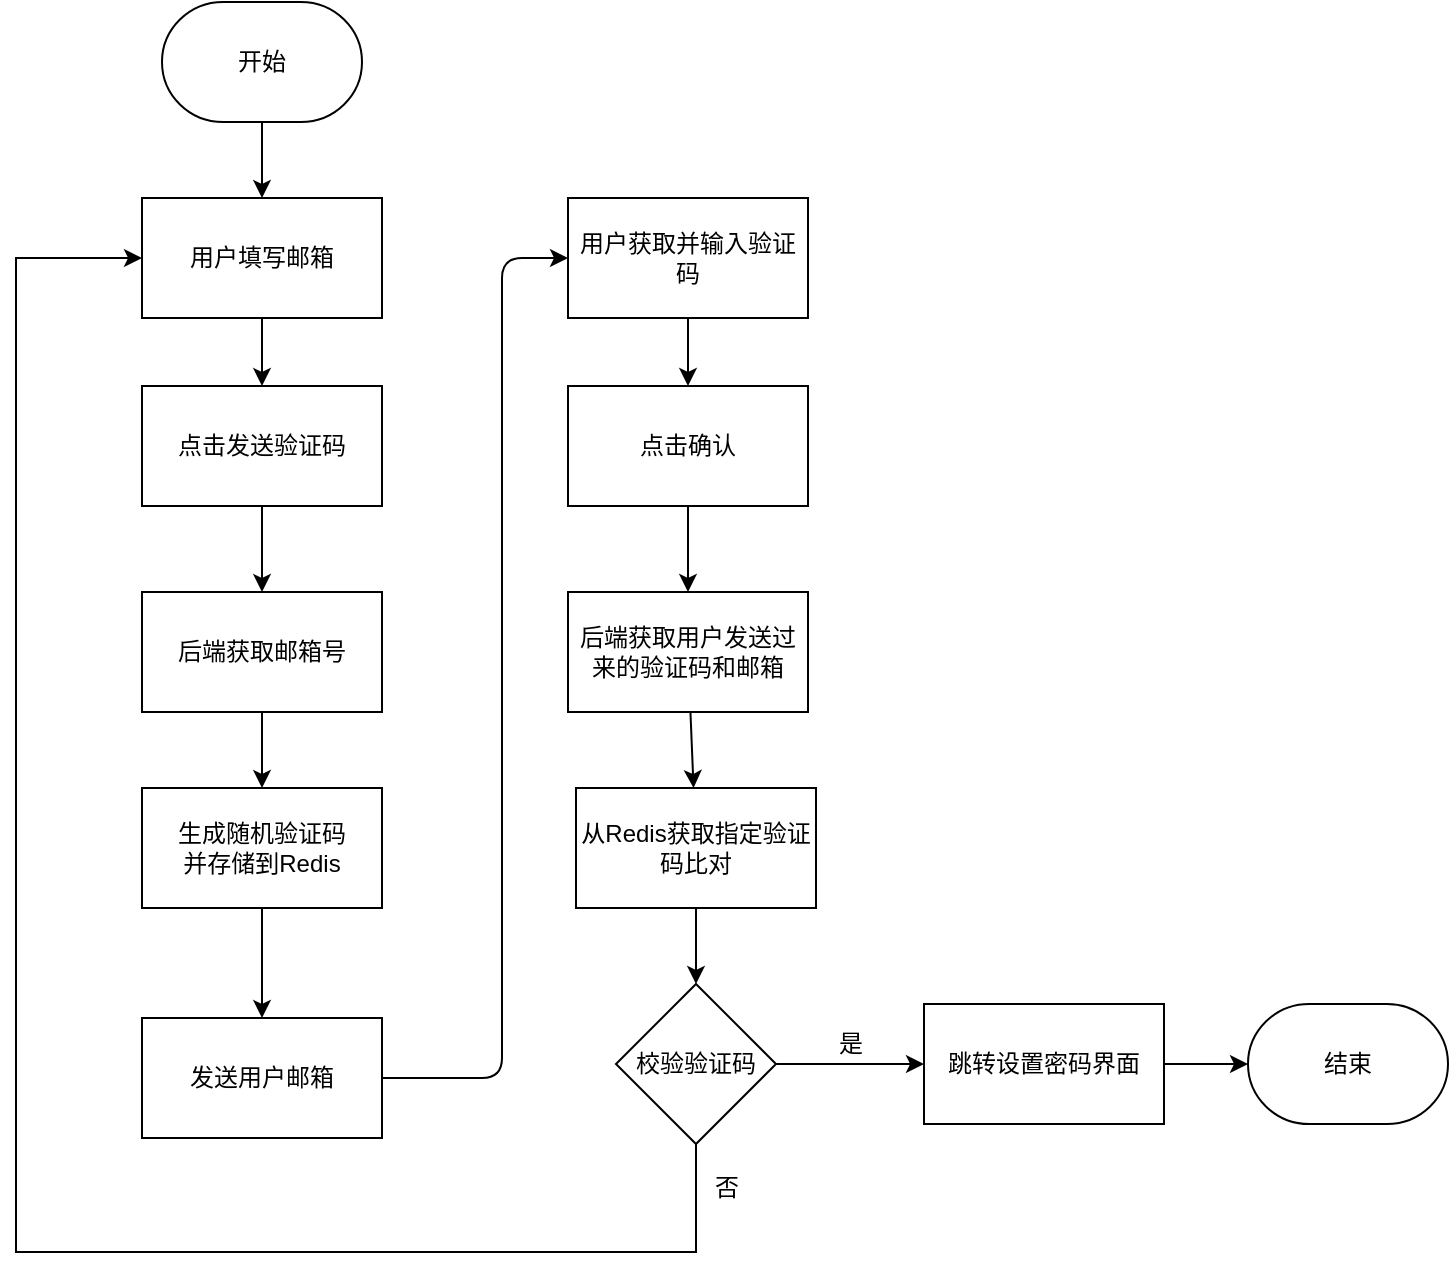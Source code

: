 <mxfile scale="20" border="20">
    <diagram id="CX3G9Xh7dB3GCvSDx5av" name="第 1 页">
        <mxGraphModel dx="532" dy="314" grid="0" gridSize="10" guides="1" tooltips="1" connect="1" arrows="1" fold="1" page="1" pageScale="1" pageWidth="1169" pageHeight="827" background="#ffffff" math="0" shadow="0">
            <root>
                <mxCell id="0"/>
                <mxCell id="1" parent="0"/>
                <mxCell id="280" value="" style="edgeStyle=none;html=1;strokeColor=#000000;strokeWidth=1;" parent="1" target="279" edge="1">
                    <mxGeometry relative="1" as="geometry">
                        <mxPoint x="146" y="247" as="sourcePoint"/>
                    </mxGeometry>
                </mxCell>
                <mxCell id="277" value="用户填写邮箱" style="rounded=0;whiteSpace=wrap;html=1;fillColor=#FFFFFF;strokeColor=#000000;fontColor=#000000;strokeWidth=1;" parent="1" vertex="1">
                    <mxGeometry x="86" y="187" width="120" height="60" as="geometry"/>
                </mxCell>
                <mxCell id="282" value="" style="edgeStyle=none;html=1;strokeColor=#000000;strokeWidth=1;" parent="1" source="279" target="281" edge="1">
                    <mxGeometry relative="1" as="geometry"/>
                </mxCell>
                <mxCell id="279" value="点击发送验证码" style="whiteSpace=wrap;html=1;rounded=0;fillColor=#FFFFFF;strokeColor=#000000;fontColor=#000000;strokeWidth=1;" parent="1" vertex="1">
                    <mxGeometry x="86" y="281" width="120" height="60" as="geometry"/>
                </mxCell>
                <mxCell id="285" value="" style="edgeStyle=none;html=1;strokeColor=#000000;strokeWidth=1;" parent="1" source="281" target="284" edge="1">
                    <mxGeometry relative="1" as="geometry"/>
                </mxCell>
                <mxCell id="281" value="后端获取邮箱号" style="whiteSpace=wrap;html=1;rounded=0;fillColor=#FFFFFF;strokeColor=#000000;fontColor=#000000;strokeWidth=1;" parent="1" vertex="1">
                    <mxGeometry x="86" y="384" width="120" height="60" as="geometry"/>
                </mxCell>
                <mxCell id="289" value="" style="edgeStyle=none;html=1;strokeColor=#000000;strokeWidth=1;" parent="1" source="284" target="288" edge="1">
                    <mxGeometry relative="1" as="geometry"/>
                </mxCell>
                <mxCell id="284" value="生成随机验证码&lt;br&gt;并存储到Redis" style="whiteSpace=wrap;html=1;rounded=0;fillColor=#FFFFFF;strokeColor=#000000;fontColor=#000000;strokeWidth=1;" parent="1" vertex="1">
                    <mxGeometry x="86" y="482" width="120" height="60" as="geometry"/>
                </mxCell>
                <mxCell id="292" value="" style="edgeStyle=none;html=1;strokeColor=#000000;strokeWidth=1;" parent="1" source="287" target="291" edge="1">
                    <mxGeometry relative="1" as="geometry"/>
                </mxCell>
                <mxCell id="287" value="用户获取并输入验证码" style="whiteSpace=wrap;html=1;rounded=0;fillColor=#FFFFFF;strokeColor=#000000;fontColor=#000000;strokeWidth=1;" parent="1" vertex="1">
                    <mxGeometry x="299" y="187" width="120" height="60" as="geometry"/>
                </mxCell>
                <mxCell id="290" style="edgeStyle=none;html=1;exitX=1;exitY=0.5;exitDx=0;exitDy=0;entryX=0;entryY=0.5;entryDx=0;entryDy=0;strokeColor=#000000;strokeWidth=1;" parent="1" source="288" target="287" edge="1">
                    <mxGeometry relative="1" as="geometry">
                        <Array as="points">
                            <mxPoint x="266" y="627"/>
                            <mxPoint x="266" y="217"/>
                        </Array>
                    </mxGeometry>
                </mxCell>
                <mxCell id="288" value="发送用户邮箱" style="whiteSpace=wrap;html=1;rounded=0;fillColor=#FFFFFF;strokeColor=#000000;fontColor=#000000;strokeWidth=1;" parent="1" vertex="1">
                    <mxGeometry x="86" y="597" width="120" height="60" as="geometry"/>
                </mxCell>
                <mxCell id="294" value="" style="edgeStyle=none;html=1;strokeColor=#000000;strokeWidth=1;" parent="1" source="291" target="293" edge="1">
                    <mxGeometry relative="1" as="geometry"/>
                </mxCell>
                <mxCell id="291" value="点击确认" style="whiteSpace=wrap;html=1;rounded=0;fillColor=#FFFFFF;strokeColor=#000000;fontColor=#000000;strokeWidth=1;" parent="1" vertex="1">
                    <mxGeometry x="299" y="281" width="120" height="60" as="geometry"/>
                </mxCell>
                <mxCell id="300" value="" style="edgeStyle=none;html=1;strokeColor=#000000;strokeWidth=1;" parent="1" source="293" target="299" edge="1">
                    <mxGeometry relative="1" as="geometry"/>
                </mxCell>
                <mxCell id="293" value="后端获取用户发送过来的验证码和邮箱" style="whiteSpace=wrap;html=1;rounded=0;fillColor=#FFFFFF;strokeColor=#000000;fontColor=#000000;strokeWidth=1;" parent="1" vertex="1">
                    <mxGeometry x="299" y="384" width="120" height="60" as="geometry"/>
                </mxCell>
                <mxCell id="302" value="" style="edgeStyle=none;html=1;strokeColor=#000000;strokeWidth=1;" parent="1" source="299" target="301" edge="1">
                    <mxGeometry relative="1" as="geometry"/>
                </mxCell>
                <mxCell id="299" value="从Redis获取指定验证码比对" style="whiteSpace=wrap;html=1;rounded=0;fillColor=#FFFFFF;strokeColor=#000000;fontColor=#000000;strokeWidth=1;" parent="1" vertex="1">
                    <mxGeometry x="303" y="482" width="120" height="60" as="geometry"/>
                </mxCell>
                <mxCell id="304" style="edgeStyle=none;html=1;exitX=1;exitY=0.5;exitDx=0;exitDy=0;entryX=0;entryY=0.5;entryDx=0;entryDy=0;strokeColor=#000000;strokeWidth=1;" parent="1" source="301" target="303" edge="1">
                    <mxGeometry relative="1" as="geometry"/>
                </mxCell>
                <mxCell id="305" style="edgeStyle=none;html=1;exitX=0.5;exitY=1;exitDx=0;exitDy=0;entryX=0;entryY=0.5;entryDx=0;entryDy=0;strokeColor=#000000;rounded=0;strokeWidth=1;" parent="1" source="301" target="277" edge="1">
                    <mxGeometry relative="1" as="geometry">
                        <Array as="points">
                            <mxPoint x="363" y="714"/>
                            <mxPoint x="23" y="714"/>
                            <mxPoint x="23" y="217"/>
                        </Array>
                    </mxGeometry>
                </mxCell>
                <mxCell id="301" value="校验验证码" style="rhombus;whiteSpace=wrap;html=1;rounded=0;fillColor=#FFFFFF;strokeColor=#000000;fontColor=#000000;strokeWidth=1;" parent="1" vertex="1">
                    <mxGeometry x="323" y="580" width="80" height="80" as="geometry"/>
                </mxCell>
                <mxCell id="311" style="edgeStyle=none;html=1;exitX=1;exitY=0.5;exitDx=0;exitDy=0;entryX=0;entryY=0.5;entryDx=0;entryDy=0;entryPerimeter=0;strokeColor=#000000;strokeWidth=1;" parent="1" source="303" target="310" edge="1">
                    <mxGeometry relative="1" as="geometry"/>
                </mxCell>
                <mxCell id="303" value="跳转设置密码界面" style="whiteSpace=wrap;html=1;rounded=0;fillColor=#FFFFFF;strokeColor=#000000;fontColor=#000000;strokeWidth=1;" parent="1" vertex="1">
                    <mxGeometry x="477" y="590" width="120" height="60" as="geometry"/>
                </mxCell>
                <mxCell id="306" value="&lt;font color=&quot;#000000&quot;&gt;是&lt;/font&gt;" style="text;html=1;align=center;verticalAlign=middle;resizable=0;points=[];autosize=1;strokeColor=none;fillColor=none;strokeWidth=1;" parent="1" vertex="1">
                    <mxGeometry x="425" y="597" width="30" height="26" as="geometry"/>
                </mxCell>
                <mxCell id="307" value="否" style="text;html=1;align=center;verticalAlign=middle;resizable=0;points=[];autosize=1;strokeColor=none;fillColor=none;fontColor=#000000;strokeWidth=1;" parent="1" vertex="1">
                    <mxGeometry x="363" y="669" width="30" height="26" as="geometry"/>
                </mxCell>
                <mxCell id="309" style="edgeStyle=none;html=1;exitX=0.5;exitY=1;exitDx=0;exitDy=0;exitPerimeter=0;entryX=0.5;entryY=0;entryDx=0;entryDy=0;strokeColor=#000000;strokeWidth=1;" parent="1" source="308" target="277" edge="1">
                    <mxGeometry relative="1" as="geometry"/>
                </mxCell>
                <mxCell id="308" value="开始" style="strokeWidth=1;html=1;shape=mxgraph.flowchart.terminator;whiteSpace=wrap;fillColor=#FFFFFF;strokeColor=#000000;fontColor=#000000;" parent="1" vertex="1">
                    <mxGeometry x="96" y="89" width="100" height="60" as="geometry"/>
                </mxCell>
                <mxCell id="310" value="结束" style="strokeWidth=1;html=1;shape=mxgraph.flowchart.terminator;whiteSpace=wrap;fillColor=#FFFFFF;strokeColor=#000000;fontColor=#000000;" parent="1" vertex="1">
                    <mxGeometry x="639" y="590" width="100" height="60" as="geometry"/>
                </mxCell>
            </root>
        </mxGraphModel>
    </diagram>
</mxfile>